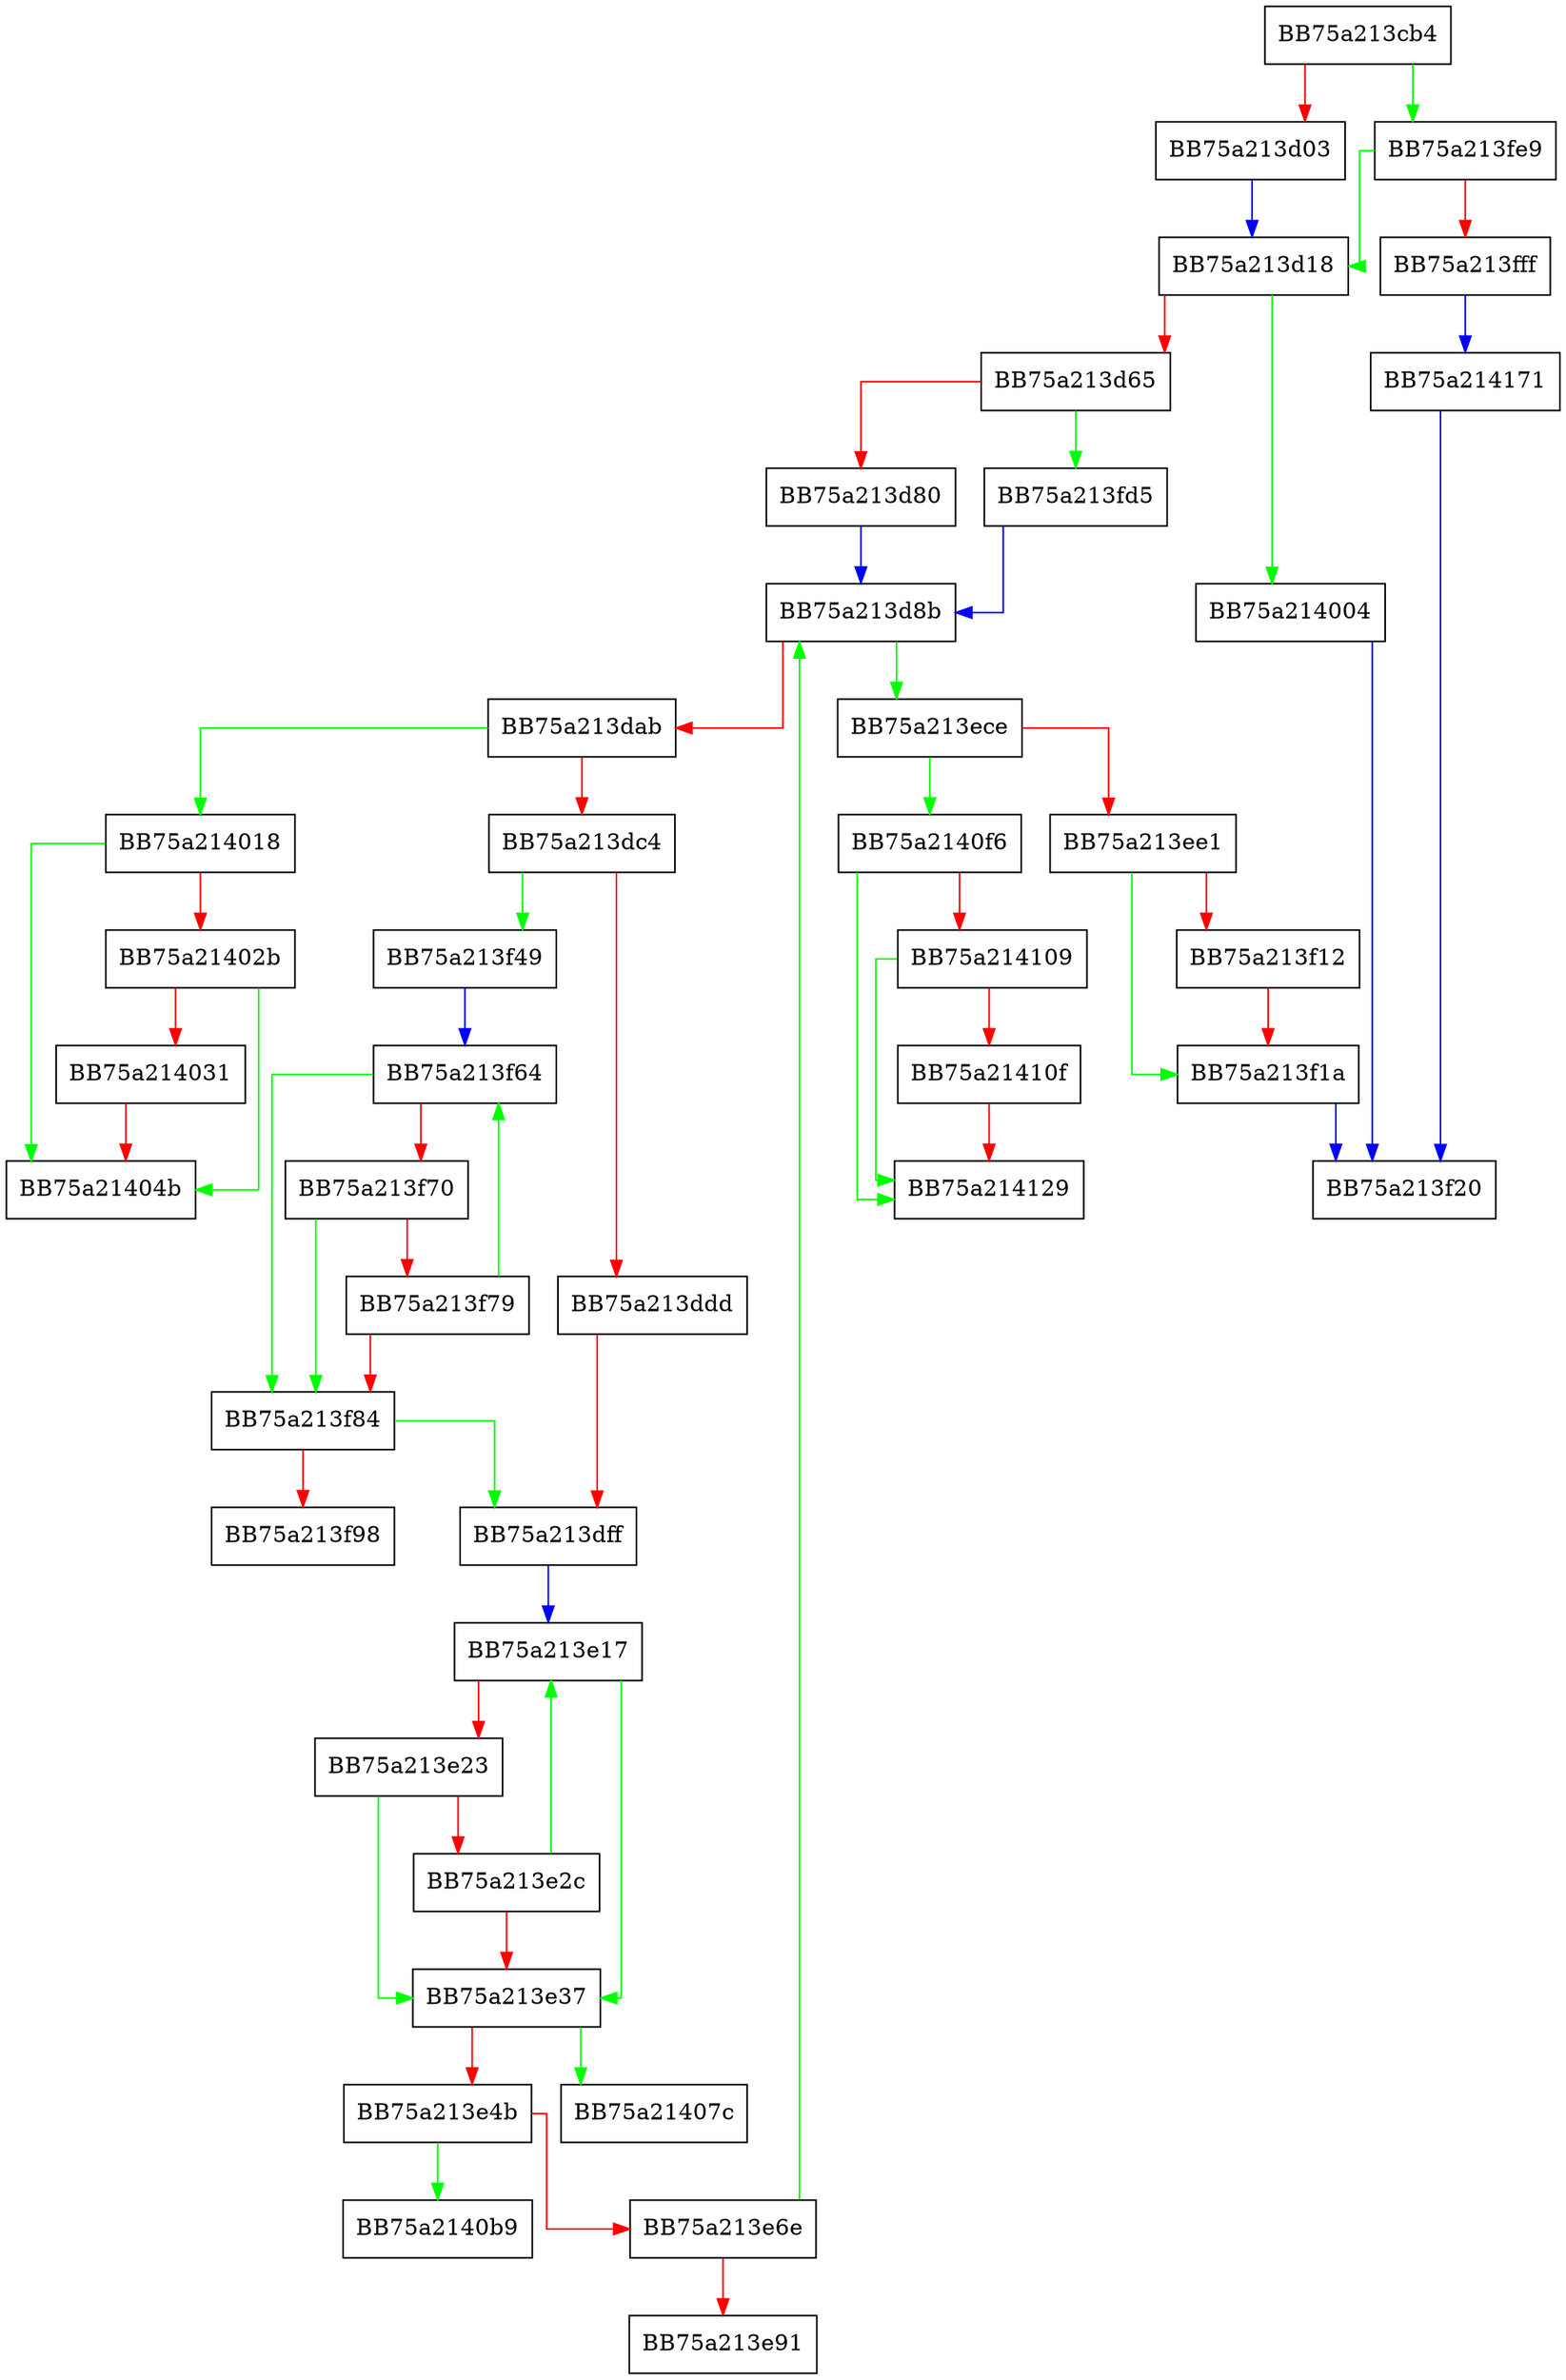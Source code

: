 digraph AddSignature {
  node [shape="box"];
  graph [splines=ortho];
  BB75a213cb4 -> BB75a213fe9 [color="green"];
  BB75a213cb4 -> BB75a213d03 [color="red"];
  BB75a213d03 -> BB75a213d18 [color="blue"];
  BB75a213d18 -> BB75a214004 [color="green"];
  BB75a213d18 -> BB75a213d65 [color="red"];
  BB75a213d65 -> BB75a213fd5 [color="green"];
  BB75a213d65 -> BB75a213d80 [color="red"];
  BB75a213d80 -> BB75a213d8b [color="blue"];
  BB75a213d8b -> BB75a213ece [color="green"];
  BB75a213d8b -> BB75a213dab [color="red"];
  BB75a213dab -> BB75a214018 [color="green"];
  BB75a213dab -> BB75a213dc4 [color="red"];
  BB75a213dc4 -> BB75a213f49 [color="green"];
  BB75a213dc4 -> BB75a213ddd [color="red"];
  BB75a213ddd -> BB75a213dff [color="red"];
  BB75a213dff -> BB75a213e17 [color="blue"];
  BB75a213e17 -> BB75a213e37 [color="green"];
  BB75a213e17 -> BB75a213e23 [color="red"];
  BB75a213e23 -> BB75a213e37 [color="green"];
  BB75a213e23 -> BB75a213e2c [color="red"];
  BB75a213e2c -> BB75a213e17 [color="green"];
  BB75a213e2c -> BB75a213e37 [color="red"];
  BB75a213e37 -> BB75a21407c [color="green"];
  BB75a213e37 -> BB75a213e4b [color="red"];
  BB75a213e4b -> BB75a2140b9 [color="green"];
  BB75a213e4b -> BB75a213e6e [color="red"];
  BB75a213e6e -> BB75a213d8b [color="green"];
  BB75a213e6e -> BB75a213e91 [color="red"];
  BB75a213ece -> BB75a2140f6 [color="green"];
  BB75a213ece -> BB75a213ee1 [color="red"];
  BB75a213ee1 -> BB75a213f1a [color="green"];
  BB75a213ee1 -> BB75a213f12 [color="red"];
  BB75a213f12 -> BB75a213f1a [color="red"];
  BB75a213f1a -> BB75a213f20 [color="blue"];
  BB75a213f49 -> BB75a213f64 [color="blue"];
  BB75a213f64 -> BB75a213f84 [color="green"];
  BB75a213f64 -> BB75a213f70 [color="red"];
  BB75a213f70 -> BB75a213f84 [color="green"];
  BB75a213f70 -> BB75a213f79 [color="red"];
  BB75a213f79 -> BB75a213f64 [color="green"];
  BB75a213f79 -> BB75a213f84 [color="red"];
  BB75a213f84 -> BB75a213dff [color="green"];
  BB75a213f84 -> BB75a213f98 [color="red"];
  BB75a213fd5 -> BB75a213d8b [color="blue"];
  BB75a213fe9 -> BB75a213d18 [color="green"];
  BB75a213fe9 -> BB75a213fff [color="red"];
  BB75a213fff -> BB75a214171 [color="blue"];
  BB75a214004 -> BB75a213f20 [color="blue"];
  BB75a214018 -> BB75a21404b [color="green"];
  BB75a214018 -> BB75a21402b [color="red"];
  BB75a21402b -> BB75a21404b [color="green"];
  BB75a21402b -> BB75a214031 [color="red"];
  BB75a214031 -> BB75a21404b [color="red"];
  BB75a2140f6 -> BB75a214129 [color="green"];
  BB75a2140f6 -> BB75a214109 [color="red"];
  BB75a214109 -> BB75a214129 [color="green"];
  BB75a214109 -> BB75a21410f [color="red"];
  BB75a21410f -> BB75a214129 [color="red"];
  BB75a214171 -> BB75a213f20 [color="blue"];
}